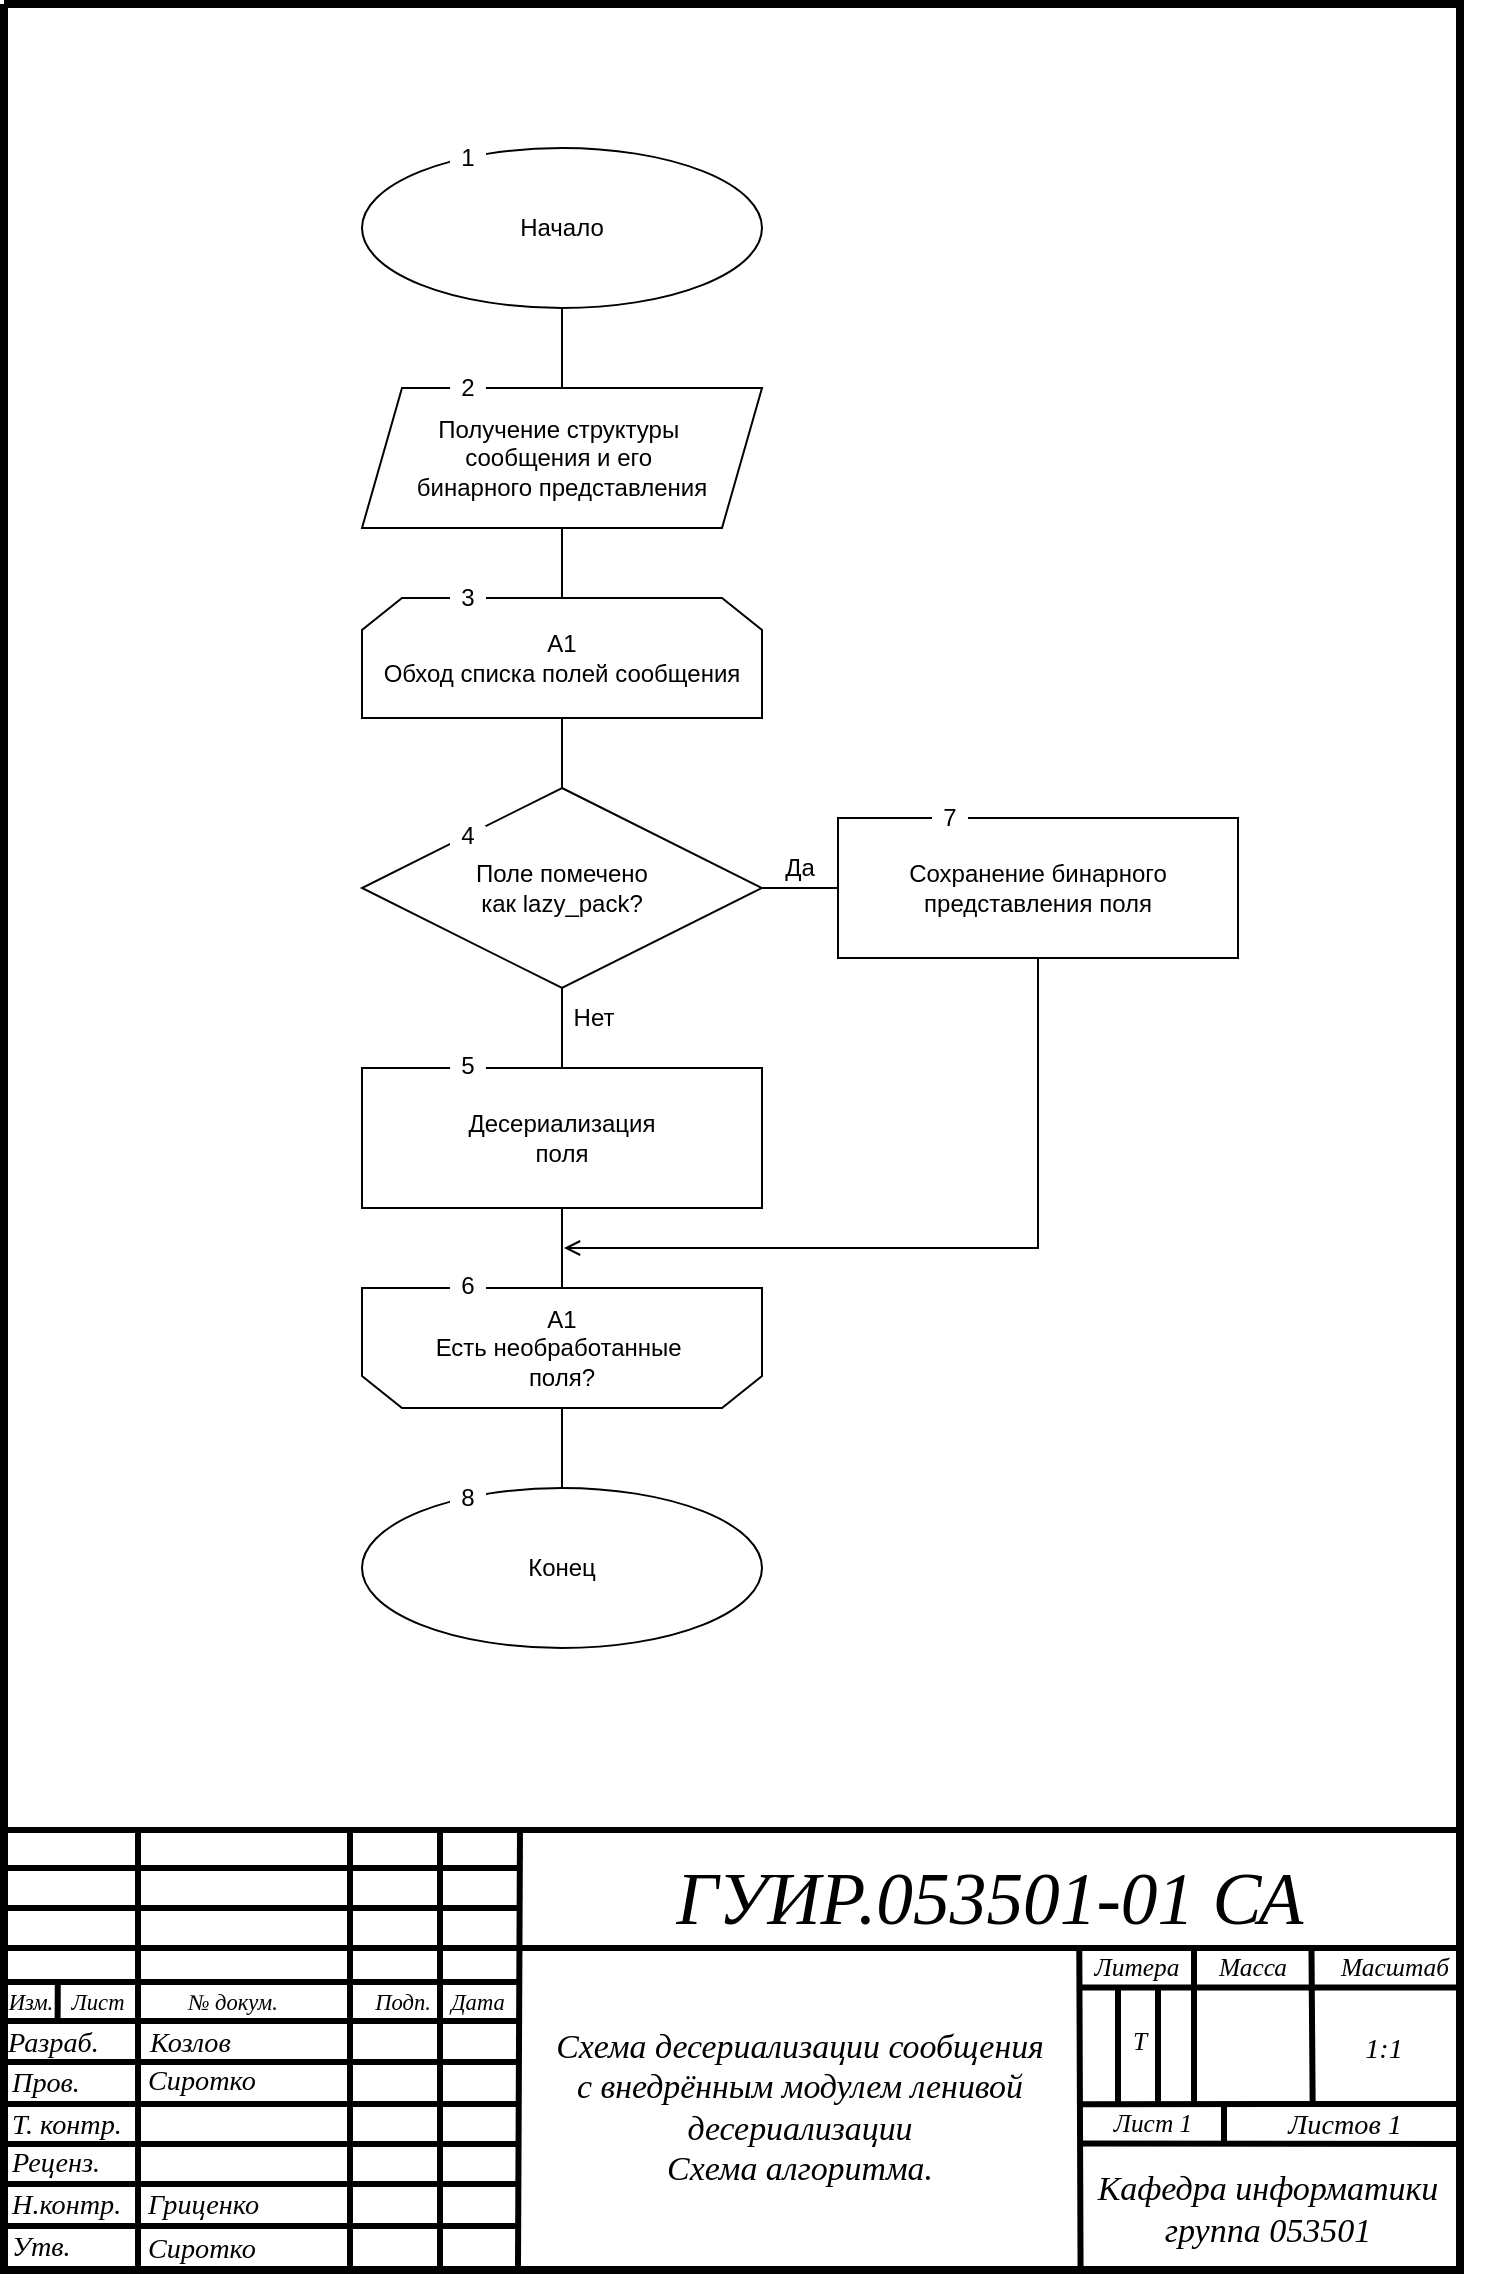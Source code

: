 <mxfile version="24.4.0" type="device">
  <diagram name="Page-1" id="Page-1">
    <mxGraphModel dx="2171" dy="1651" grid="1" gridSize="10" guides="1" tooltips="1" connect="1" arrows="1" fold="1" page="1" pageScale="1" pageWidth="827" pageHeight="1169" math="0" shadow="0">
      <root>
        <mxCell id="0" />
        <mxCell id="1" value="Соединительная линия" parent="0" />
        <mxCell id="2" style="vsdxID=1;fillColor=none;gradientColor=none;shape=stencil(UzV2Ls5ILEhVNTIoLinKz04tz0wpyVA1dlE1MsrMy0gtyiwBslSNXVWNndPyi1LTi/JL81Ig/IJEkEoQKze/DGRCBUSfAUiHkUElMs8NojAnMw+nQkMDPEphkmQpJtoJKAqBDIQP0zJzciABhCyPHiJAIUhoGrsCAA==);strokeColor=#000000;strokeWidth=4;points=[];labelBackgroundColor=none;rounded=0;html=1;whiteSpace=wrap;perimeterSpacing=0;" parent="1" vertex="1">
          <mxGeometry x="80" y="28" width="728" height="1133" as="geometry" />
        </mxCell>
        <mxCell id="3" style="vsdxID=3;fillColor=#FFFFFF;gradientColor=none;shape=stencil(fY9LDoAgDERP0z3SI/i5BwkoRAWC+Lu9kMZojLqbad9MWsBy0sIr4GyKwfVqNTJqwAo4N1arYGJSgDVg2bqguuBmK8l7kcmsRrfkho1yLCc428kVjHxD6GDsJ/oDni2vaBLXLfTGffe8O43oZ6wP);strokeColor=#000000;strokeWidth=3;points=[];labelBackgroundColor=none;rounded=0;html=1;whiteSpace=wrap;" parent="1" vertex="1">
          <mxGeometry x="80" y="941" width="728" height="219" as="geometry" />
        </mxCell>
        <mxCell id="34" style="vsdxID=4;edgeStyle=none;startArrow=none;endArrow=none;startSize=5;endSize=5;strokeWidth=3;strokeColor=#000000;spacingTop=0;spacingBottom=0;spacingLeft=0;spacingRight=0;verticalAlign=middle;html=1;labelBackgroundColor=none;rounded=0;entryX=0.595;entryY=1;entryDx=0;entryDy=0;entryPerimeter=0;exitX=1.001;exitY=0.995;exitDx=0;exitDy=0;exitPerimeter=0;" parent="1" source="18" target="22" edge="1">
          <mxGeometry relative="1" as="geometry">
            <Array as="points" />
            <mxPoint x="618" y="1152.62" as="sourcePoint" />
            <mxPoint x="618" y="1003.37" as="targetPoint" />
          </mxGeometry>
        </mxCell>
        <mxCell id="35" style="vsdxID=5;edgeStyle=none;startArrow=none;endArrow=none;startSize=5;endSize=5;strokeWidth=3;strokeColor=#000000;spacingTop=0;spacingBottom=0;spacingLeft=0;spacingRight=0;verticalAlign=middle;html=1;labelBackgroundColor=none;rounded=0;exitX=0;exitY=0.244;exitDx=0;exitDy=0;exitPerimeter=0;entryX=0.353;entryY=1;entryDx=0;entryDy=0;entryPerimeter=0;" parent="1" source="22" target="2" edge="1">
          <mxGeometry relative="1" as="geometry">
            <Array as="points" />
            <mxPoint x="338" y="978" as="sourcePoint" />
            <mxPoint x="338" y="1158" as="targetPoint" />
          </mxGeometry>
        </mxCell>
        <mxCell id="36" style="vsdxID=6;edgeStyle=none;startArrow=none;endArrow=none;startSize=5;endSize=5;strokeWidth=3;strokeColor=#000000;spacingTop=0;spacingBottom=0;spacingLeft=0;spacingRight=0;verticalAlign=middle;html=1;labelBackgroundColor=none;rounded=0;" parent="1" edge="1">
          <mxGeometry relative="1" as="geometry">
            <Array as="points" />
            <mxPoint x="298" y="940" as="sourcePoint" />
            <mxPoint x="298" y="1160" as="targetPoint" />
          </mxGeometry>
        </mxCell>
        <mxCell id="37" style="vsdxID=7;edgeStyle=none;startArrow=none;endArrow=none;startSize=5;endSize=5;strokeWidth=3;strokeColor=#000000;spacingTop=0;spacingBottom=0;spacingLeft=0;spacingRight=0;verticalAlign=middle;html=1;labelBackgroundColor=none;rounded=0;" parent="1" edge="1">
          <mxGeometry relative="1" as="geometry">
            <Array as="points" />
            <mxPoint x="253" y="940" as="sourcePoint" />
            <mxPoint x="253" y="1160" as="targetPoint" />
          </mxGeometry>
        </mxCell>
        <mxCell id="38" style="vsdxID=8;edgeStyle=none;startArrow=none;endArrow=none;startSize=5;endSize=5;strokeWidth=3;strokeColor=#000000;spacingTop=0;spacingBottom=0;spacingLeft=0;spacingRight=0;verticalAlign=middle;html=1;labelBackgroundColor=none;rounded=0;" parent="1" edge="1">
          <mxGeometry relative="1" as="geometry">
            <Array as="points" />
            <mxPoint x="147" y="940" as="sourcePoint" />
            <mxPoint x="147" y="1160" as="targetPoint" />
          </mxGeometry>
        </mxCell>
        <mxCell id="39" style="vsdxID=9;edgeStyle=none;startArrow=none;endArrow=none;startSize=5;endSize=5;strokeWidth=3;strokeColor=#000000;spacingTop=0;spacingBottom=0;spacingLeft=0;spacingRight=0;verticalAlign=middle;html=1;labelBackgroundColor=none;rounded=0;entryX=0.993;entryY=1.038;entryDx=0;entryDy=0;entryPerimeter=0;exitX=0.043;exitY=0.062;exitDx=0;exitDy=0;exitPerimeter=0;" parent="1" source="10" target="9" edge="1">
          <mxGeometry relative="1" as="geometry">
            <Array as="points" />
            <mxPoint x="107" y="978" as="sourcePoint" />
            <mxPoint x="107" y="1058" as="targetPoint" />
          </mxGeometry>
        </mxCell>
        <mxCell id="40" style="vsdxID=10;edgeStyle=none;startArrow=none;endArrow=none;startSize=5;endSize=5;strokeWidth=3;strokeColor=#000000;spacingTop=0;spacingBottom=0;spacingLeft=0;spacingRight=0;verticalAlign=middle;html=1;labelBackgroundColor=none;rounded=0;" parent="1" edge="1">
          <mxGeometry relative="1" as="geometry">
            <mxPoint as="offset" />
            <Array as="points" />
            <mxPoint x="80" y="1017" as="sourcePoint" />
            <mxPoint x="338" y="1017" as="targetPoint" />
          </mxGeometry>
        </mxCell>
        <mxCell id="41" style="vsdxID=11;edgeStyle=none;startArrow=none;endArrow=none;startSize=5;endSize=5;strokeWidth=3;strokeColor=#000000;spacingTop=0;spacingBottom=0;spacingLeft=0;spacingRight=0;verticalAlign=middle;html=1;labelBackgroundColor=none;rounded=0;" parent="1" edge="1">
          <mxGeometry relative="1" as="geometry">
            <mxPoint as="offset" />
            <Array as="points" />
            <mxPoint x="80" y="1036.5" as="sourcePoint" />
            <mxPoint x="338" y="1036.5" as="targetPoint" />
          </mxGeometry>
        </mxCell>
        <mxCell id="42" style="vsdxID=12;edgeStyle=none;startArrow=none;endArrow=none;startSize=5;endSize=5;strokeWidth=3;strokeColor=#000000;spacingTop=0;spacingBottom=0;spacingLeft=0;spacingRight=0;verticalAlign=middle;html=1;labelBackgroundColor=none;rounded=0;" parent="1" edge="1">
          <mxGeometry relative="1" as="geometry">
            <mxPoint as="offset" />
            <Array as="points" />
            <mxPoint x="338" y="1000" as="sourcePoint" />
            <mxPoint x="808" y="1000" as="targetPoint" />
          </mxGeometry>
        </mxCell>
        <mxCell id="43" style="vsdxID=14;edgeStyle=none;startArrow=none;endArrow=none;startSize=5;endSize=5;strokeWidth=3;strokeColor=#000000;spacingTop=0;spacingBottom=0;spacingLeft=0;spacingRight=0;verticalAlign=middle;html=1;labelBackgroundColor=none;rounded=0;exitX=1.001;exitY=0.488;exitDx=0;exitDy=0;exitPerimeter=0;" parent="1" source="18" edge="1">
          <mxGeometry relative="1" as="geometry">
            <Array as="points" />
            <mxPoint x="620" y="1078" as="sourcePoint" />
            <mxPoint x="808" y="1078" as="targetPoint" />
          </mxGeometry>
        </mxCell>
        <mxCell id="4" style="vsdxID=17;fillColor=#FFFFFF;gradientColor=none;shape=stencil(UzV2Ls5ILEhVNTIoLinKz04tz0wpyVA1dlE1MsrMy0gtyiwBslSNXVWNndPyi1LTi/JL81Ig/IJEkEoQKze/DGRCBUSfAUiHkUElMs8NojAnMw+nQkMDcpUCGQi3QLyBLIfubqAQxM/GrgA=);strokeColor=#000000;strokeWidth=3;points=[];labelBackgroundColor=none;rounded=0;html=1;whiteSpace=wrap;" parent="1" vertex="1">
          <mxGeometry x="675" y="999.5" width="1" height="80" as="geometry" />
        </mxCell>
        <mxCell id="44" style="vsdxID=18;edgeStyle=none;startArrow=none;endArrow=none;startSize=5;endSize=5;strokeWidth=3;strokeColor=#000000;spacingTop=0;spacingBottom=0;spacingLeft=0;spacingRight=0;verticalAlign=middle;html=1;labelBackgroundColor=none;rounded=0;exitX=0.842;exitY=0.999;exitDx=0;exitDy=0;exitPerimeter=0;" parent="1" source="22" edge="1">
          <mxGeometry relative="1" as="geometry">
            <Array as="points" />
            <mxPoint x="734.0" y="996.76" as="sourcePoint" />
            <mxPoint x="734.32" y="1077" as="targetPoint" />
          </mxGeometry>
        </mxCell>
        <mxCell id="45" value="&lt;div style=&quot;font-size: 1px&quot;&gt;&lt;/div&gt;" style="text;vsdxID=18;edgeStyle=none;startArrow=none;endArrow=none;startSize=5;endSize=5;strokeWidth=3;strokeColor=none;spacingTop=0;spacingBottom=0;spacingLeft=0;spacingRight=0;verticalAlign=middle;html=1;labelBackgroundColor=none;rounded=0;align=center;fillColor=none;gradientColor=none;whiteSpace=wrap;;html=1;;rotation=270" parent="44" vertex="1">
          <mxGeometry width="40" height="1" relative="1" as="geometry">
            <mxPoint x="-20" y="-0.5" as="offset" />
          </mxGeometry>
        </mxCell>
        <mxCell id="48" value="&lt;div style=&quot;font-size: 1px&quot;&gt;&lt;/div&gt;" style="vsdxID=22;edgeStyle=none;startArrow=none;endArrow=none;startSize=5;endSize=5;strokeColor=#000000;spacingTop=0;spacingBottom=0;spacingLeft=0;spacingRight=0;verticalAlign=middle;html=1;labelBackgroundColor=none;rounded=0;align=center;" parent="1" edge="1">
          <mxGeometry relative="1" as="geometry">
            <mxPoint as="offset" />
            <Array as="points" />
            <mxPoint x="80" y="1000" as="sourcePoint" />
            <mxPoint x="338" y="1000" as="targetPoint" />
          </mxGeometry>
        </mxCell>
        <mxCell id="49" style="vsdxID=23;edgeStyle=none;startArrow=none;endArrow=none;startSize=5;endSize=5;strokeColor=#000000;spacingTop=0;spacingBottom=0;spacingLeft=0;spacingRight=0;verticalAlign=middle;html=1;labelBackgroundColor=none;rounded=0;" parent="1" edge="1">
          <mxGeometry relative="1" as="geometry">
            <mxPoint as="offset" />
            <Array as="points" />
            <mxPoint x="80" y="1018" as="sourcePoint" />
            <mxPoint x="338" y="1018" as="targetPoint" />
          </mxGeometry>
        </mxCell>
        <mxCell id="50" style="vsdxID=25;edgeStyle=none;startArrow=none;endArrow=none;startSize=5;endSize=5;strokeColor=#000000;spacingTop=0;spacingBottom=0;spacingLeft=0;spacingRight=0;verticalAlign=middle;html=1;labelBackgroundColor=none;rounded=0;" parent="1" edge="1">
          <mxGeometry relative="1" as="geometry">
            <mxPoint as="offset" />
            <Array as="points" />
            <mxPoint x="80" y="1036.64" as="sourcePoint" />
            <mxPoint x="338" y="1036.64" as="targetPoint" />
          </mxGeometry>
        </mxCell>
        <mxCell id="51" style="vsdxID=26;edgeStyle=none;startArrow=none;endArrow=none;startSize=5;endSize=5;strokeColor=#000000;spacingTop=0;spacingBottom=0;spacingLeft=0;spacingRight=0;verticalAlign=middle;html=1;labelBackgroundColor=none;rounded=0;" parent="1" edge="1">
          <mxGeometry relative="1" as="geometry">
            <mxPoint as="offset" />
            <Array as="points" />
            <mxPoint x="80" y="1098" as="sourcePoint" />
            <mxPoint x="338" y="1098" as="targetPoint" />
          </mxGeometry>
        </mxCell>
        <mxCell id="52" style="vsdxID=27;edgeStyle=none;startArrow=none;endArrow=none;startSize=5;endSize=5;strokeColor=#000000;spacingTop=0;spacingBottom=0;spacingLeft=0;spacingRight=0;verticalAlign=middle;html=1;labelBackgroundColor=none;rounded=0;" parent="1" edge="1">
          <mxGeometry relative="1" as="geometry">
            <mxPoint as="offset" />
            <Array as="points" />
            <mxPoint x="80" y="1118" as="sourcePoint" />
            <mxPoint x="338" y="1118" as="targetPoint" />
          </mxGeometry>
        </mxCell>
        <mxCell id="53" style="vsdxID=28;edgeStyle=none;startArrow=none;endArrow=none;startSize=5;endSize=5;strokeColor=#000000;spacingTop=0;spacingBottom=0;spacingLeft=0;spacingRight=0;verticalAlign=middle;html=1;labelBackgroundColor=none;rounded=0;" parent="1" edge="1">
          <mxGeometry relative="1" as="geometry">
            <mxPoint as="offset" />
            <Array as="points" />
            <mxPoint x="80" y="1138" as="sourcePoint" />
            <mxPoint x="338" y="1138" as="targetPoint" />
          </mxGeometry>
        </mxCell>
        <mxCell id="5" value="&lt;div style=&quot;font-size: 1px&quot;&gt;&lt;font style=&quot;font-size: 14.11px; color: rgb(0, 0, 0); direction: ltr; letter-spacing: 0px; line-height: 120%; opacity: 1;&quot;&gt;&lt;i&gt;Разраб.&lt;br&gt;&lt;/i&gt;&lt;/font&gt;&lt;/div&gt;" style="verticalAlign=middle;align=left;vsdxID=29;fillColor=none;gradientColor=none;shape=stencil(nZBLDoAgDERP0z3SIyjew0SURgSD+Lu9kMZoXLhwN9O+tukAlrNpJg1SzDH4QW/URgNYgZTkjA4UkwJUgGXng+6DX1zLfmoymdXo17xh5zmRJ6Q42BWCfc2oJfdAr+Yv+AP9Cb7OJ3H/2JG1HNGz/84klThPVCc=);strokeColor=none;points=[];labelBackgroundColor=none;rounded=0;html=1;whiteSpace=wrap;fontFamily=GOST type B;spacingLeft=0;" parent="1" vertex="1">
          <mxGeometry x="80" y="1037" width="67" height="20" as="geometry" />
        </mxCell>
        <mxCell id="6" value="&lt;div style=&quot;font-size: 1px&quot;&gt;&lt;font style=&quot;font-size: 14.11px; color: rgb(0, 0, 0); direction: ltr; letter-spacing: 0px; line-height: 120%; opacity: 1;&quot;&gt;&lt;i&gt;Пров.&lt;br&gt;&lt;/i&gt;&lt;/font&gt;&lt;/div&gt;" style="verticalAlign=middle;align=left;vsdxID=30;fillColor=none;gradientColor=none;shape=stencil(nZBLDoAgDERP0z3SIyjew0SURgSD+Lu9kMZoXLhwN9O+tukAlrNpJg1SzDH4QW/URgNYgZTkjA4UkwJUgGXng+6DX1zLfmoymdXo17xh5zmRJ6Q42BWCfc2oJfdAr+Yv+AP9Cb7OJ3H/2JG1HNGz/84klThPVCc=);strokeColor=none;points=[];labelBackgroundColor=none;rounded=0;html=1;whiteSpace=wrap;fontFamily=GOST type B;spacingLeft=0;" parent="1" vertex="1">
          <mxGeometry x="82" y="1057" width="67" height="20" as="geometry" />
        </mxCell>
        <mxCell id="7" value="&lt;div style=&quot;font-size: 1px&quot;&gt;&lt;font style=&quot;font-size: 14.11px; color: rgb(0, 0, 0); direction: ltr; letter-spacing: 0px; line-height: 120%; opacity: 1;&quot;&gt;&lt;i&gt;Н.контр.&lt;br&gt;&lt;/i&gt;&lt;/font&gt;&lt;/div&gt;" style="verticalAlign=middle;align=left;vsdxID=32;fillColor=none;gradientColor=none;shape=stencil(nZBLDoAgDERP0z3SIyjew0SURgSD+Lu9kMZoXLhwN9O+tukAlrNpJg1SzDH4QW/URgNYgZTkjA4UkwJUgGXng+6DX1zLfmoymdXo17xh5zmRJ6Q42BWCfc2oJfdAr+Yv+AP9Cb7OJ3H/2JG1HNGz/84klThPVCc=);strokeColor=none;points=[];labelBackgroundColor=none;rounded=0;html=1;whiteSpace=wrap;fontFamily=GOST type B;spacingLeft=0;" parent="1" vertex="1">
          <mxGeometry x="82" y="1118" width="68" height="20" as="geometry" />
        </mxCell>
        <mxCell id="8" value="&lt;div style=&quot;font-size: 1px&quot;&gt;&lt;font style=&quot;font-size: 14.11px; color: rgb(0, 0, 0); direction: ltr; letter-spacing: 0px; line-height: 120%; opacity: 1;&quot;&gt;&lt;i&gt;Утв.&lt;br&gt;&lt;/i&gt;&lt;/font&gt;&lt;/div&gt;" style="verticalAlign=middle;align=left;vsdxID=33;fillColor=none;gradientColor=none;shape=stencil(nZBLDoAgDERP0z3SIyjew0SURgSD+Lu9kMZoXLhwN9O+tukAlrNpJg1SzDH4QW/URgNYgZTkjA4UkwJUgGXng+6DX1zLfmoymdXo17xh5zmRJ6Q42BWCfc2oJfdAr+Yv+AP9Cb7OJ3H/2JG1HNGz/84klThPVCc=);strokeColor=none;points=[];labelBackgroundColor=none;rounded=0;html=1;whiteSpace=wrap;fontFamily=GOST type B;spacingLeft=0;" parent="1" vertex="1">
          <mxGeometry x="82" y="1140" width="67" height="18" as="geometry" />
        </mxCell>
        <mxCell id="9" value="&lt;div style=&quot;font-size: 1px&quot;&gt;&lt;font style=&quot;font-size: 11.29px; color: rgb(0, 0, 0); direction: ltr; letter-spacing: 0px; line-height: 120%; opacity: 1;&quot;&gt;&lt;i&gt;Изм.&lt;br&gt;&lt;/i&gt;&lt;/font&gt;&lt;/div&gt;" style="verticalAlign=middle;align=center;vsdxID=34;fillColor=none;gradientColor=none;shape=stencil(nZBLDoAgDERP0z3SIyjew0SURgSD+Lu9kMZoXLhwN9O+tukAlrNpJg1SzDH4QW/URgNYgZTkjA4UkwJUgGXng+6DX1zLfmoymdXo17xh5zmRJ6Q42BWCfc2oJfdAr+Yv+AP9Cb7OJ3H/2JG1HNGz/84klThPVCc=);strokeColor=none;spacingTop=-3;spacingBottom=-3;spacingLeft=-3;spacingRight=-3;points=[];labelBackgroundColor=none;rounded=0;html=1;whiteSpace=wrap;fontFamily=GOST type B;" parent="1" vertex="1">
          <mxGeometry x="80" y="1016.5" width="27" height="20" as="geometry" />
        </mxCell>
        <mxCell id="10" value="&lt;div style=&quot;font-size: 1px&quot;&gt;&lt;font style=&quot;font-size: 11.29px; color: rgb(0, 0, 0); direction: ltr; letter-spacing: 0px; line-height: 120%; opacity: 1;&quot;&gt;&lt;i&gt;Лист&lt;br&gt;&lt;/i&gt;&lt;/font&gt;&lt;/div&gt;" style="verticalAlign=middle;align=center;vsdxID=35;fillColor=none;gradientColor=none;shape=stencil(nZBLDoAgDERP0z3SIyjew0SURgSD+Lu9kMZoXLhwN9O+tukAlrNpJg1SzDH4QW/URgNYgZTkjA4UkwJUgGXng+6DX1zLfmoymdXo17xh5zmRJ6Q42BWCfc2oJfdAr+Yv+AP9Cb7OJ3H/2JG1HNGz/84klThPVCc=);strokeColor=none;points=[];labelBackgroundColor=none;rounded=0;html=1;whiteSpace=wrap;fontFamily=GOST type B;" parent="1" vertex="1">
          <mxGeometry x="105" y="1017" width="44" height="19" as="geometry" />
        </mxCell>
        <mxCell id="11" value="&lt;div style=&quot;font-size: 1px&quot;&gt;&lt;font style=&quot;font-size: 11.29px; color: rgb(0, 0, 0); direction: ltr; letter-spacing: 0px; line-height: 120%; opacity: 1;&quot;&gt;&lt;i&gt;№ докум.&lt;br&gt;&lt;/i&gt;&lt;/font&gt;&lt;/div&gt;" style="verticalAlign=middle;align=center;vsdxID=36;fillColor=none;gradientColor=none;shape=stencil(nZBLDoAgDERP0z3SIyjew0SURgSD+Lu9kMZoXLhwN9O+tukAlrNpJg1SzDH4QW/URgNYgZTkjA4UkwJUgGXng+6DX1zLfmoymdXo17xh5zmRJ6Q42BWCfc2oJfdAr+Yv+AP9Cb7OJ3H/2JG1HNGz/84klThPVCc=);strokeColor=none;points=[];labelBackgroundColor=none;rounded=0;html=1;whiteSpace=wrap;fontFamily=GOST type B;" parent="1" vertex="1">
          <mxGeometry x="149" y="1015" width="91" height="23" as="geometry" />
        </mxCell>
        <mxCell id="12" value="&lt;div style=&quot;font-size: 1px&quot;&gt;&lt;font style=&quot;font-size: 11.29px; color: rgb(0, 0, 0); direction: ltr; letter-spacing: 0px; line-height: 120%; opacity: 1;&quot;&gt;&lt;i&gt;Подп.&lt;br&gt;&lt;/i&gt;&lt;/font&gt;&lt;/div&gt;" style="verticalAlign=middle;align=center;vsdxID=37;fillColor=none;gradientColor=none;shape=stencil(nZBLDoAgDERP0z3SIyjew0SURgSD+Lu9kMZoXLhwN9O+tukAlrNpJg1SzDH4QW/URgNYgZTkjA4UkwJUgGXng+6DX1zLfmoymdXo17xh5zmRJ6Q42BWCfc2oJfdAr+Yv+AP9Cb7OJ3H/2JG1HNGz/84klThPVCc=);strokeColor=none;points=[];labelBackgroundColor=none;rounded=0;html=1;whiteSpace=wrap;fontFamily=GOST type B;" parent="1" vertex="1">
          <mxGeometry x="250" y="1017" width="59" height="19" as="geometry" />
        </mxCell>
        <mxCell id="13" value="&lt;div style=&quot;font-size: 1px&quot;&gt;&lt;font style=&quot;font-size: 11.29px; color: rgb(0, 0, 0); direction: ltr; letter-spacing: 0px; line-height: 120%; opacity: 1;&quot;&gt;&lt;i&gt;Дата&lt;br&gt;&lt;/i&gt;&lt;/font&gt;&lt;/div&gt;" style="verticalAlign=middle;align=center;vsdxID=38;fillColor=none;gradientColor=none;shape=stencil(nZBLDoAgDERP0z3SIyjew0SURgSD+Lu9kMZoXLhwN9O+tukAlrNpJg1SzDH4QW/URgNYgZTkjA4UkwJUgGXng+6DX1zLfmoymdXo17xh5zmRJ6Q42BWCfc2oJfdAr+Yv+AP9Cb7OJ3H/2JG1HNGz/84klThPVCc=);strokeColor=none;points=[];labelBackgroundColor=none;rounded=0;html=1;whiteSpace=wrap;fontFamily=GOST type B;" parent="1" vertex="1">
          <mxGeometry x="296" y="1016.5" width="42" height="20" as="geometry" />
        </mxCell>
        <mxCell id="14" value="&lt;div style=&quot;font-size: 1px&quot;&gt;&lt;font style=&quot;font-size: 12.7px; color: rgb(0, 0, 0); direction: ltr; letter-spacing: 0px; line-height: 120%; opacity: 1;&quot;&gt;&lt;i&gt;Литера&lt;br&gt;&lt;/i&gt;&lt;/font&gt;&lt;/div&gt;" style="verticalAlign=middle;align=center;vsdxID=39;fillColor=none;gradientColor=none;shape=stencil(nZBLDoAgDERP0z3SIyjew0SURgSD+Lu9kMZoXLhwN9O+tukAlrNpJg1SzDH4QW/URgNYgZTkjA4UkwJUgGXng+6DX1zLfmoymdXo17xh5zmRJ6Q42BWCfc2oJfdAr+Yv+AP9Cb7OJ3H/2JG1HNGz/84klThPVCc=);strokeColor=none;points=[];labelBackgroundColor=none;rounded=0;html=1;whiteSpace=wrap;fontFamily=GOST type B;" parent="1" vertex="1">
          <mxGeometry x="618" y="1000" width="57" height="20" as="geometry" />
        </mxCell>
        <mxCell id="15" value="&lt;div style=&quot;font-size: 1px&quot;&gt;&lt;font style=&quot;font-size: 12.7px; color: rgb(0, 0, 0); direction: ltr; letter-spacing: 0px; line-height: 120%; opacity: 1;&quot;&gt;&lt;i&gt;Масса&lt;/i&gt;&lt;/font&gt;&lt;/div&gt;" style="verticalAlign=middle;align=center;vsdxID=40;fillColor=none;gradientColor=none;shape=stencil(nZBLDoAgDERP0z3SIyjew0SURgSD+Lu9kMZoXLhwN9O+tukAlrNpJg1SzDH4QW/URgNYgZTkjA4UkwJUgGXng+6DX1zLfmoymdXo17xh5zmRJ6Q42BWCfc2oJfdAr+Yv+AP9Cb7OJ3H/2JG1HNGz/84klThPVCc=);strokeColor=none;points=[];labelBackgroundColor=none;rounded=0;html=1;whiteSpace=wrap;fontFamily=GOST type B;" parent="1" vertex="1">
          <mxGeometry x="675" y="1000" width="59" height="20" as="geometry" />
        </mxCell>
        <mxCell id="16" value="&lt;div style=&quot;font-size: 1px&quot;&gt;&lt;font style=&quot;font-size: 12.7px; color: rgb(0, 0, 0); direction: ltr; letter-spacing: 0px; line-height: 120%; opacity: 1;&quot;&gt;&lt;i&gt;Масштаб&lt;br&gt;&lt;/i&gt;&lt;/font&gt;&lt;/div&gt;" style="verticalAlign=middle;align=center;vsdxID=41;fillColor=none;gradientColor=none;shape=stencil(nZBLDoAgDERP0z3SIyjew0SURgSD+Lu9kMZoXLhwN9O+tukAlrNpJg1SzDH4QW/URgNYgZTkjA4UkwJUgGXng+6DX1zLfmoymdXo17xh5zmRJ6Q42BWCfc2oJfdAr+Yv+AP9Cb7OJ3H/2JG1HNGz/84klThPVCc=);strokeColor=none;points=[];labelBackgroundColor=none;rounded=0;html=1;whiteSpace=wrap;fontFamily=GOST type B;" parent="1" vertex="1">
          <mxGeometry x="743" y="1000" width="65" height="20" as="geometry" />
        </mxCell>
        <mxCell id="54" style="vsdxID=2;edgeStyle=none;startArrow=none;endArrow=none;startSize=5;endSize=5;strokeWidth=3;strokeColor=#000000;spacingTop=0;spacingBottom=0;spacingLeft=0;spacingRight=0;verticalAlign=middle;html=1;labelBackgroundColor=none;rounded=0;exitX=1.001;exitY=0.611;exitDx=0;exitDy=0;exitPerimeter=0;" parent="1" source="18" edge="1">
          <mxGeometry relative="1" as="geometry">
            <mxPoint as="offset" />
            <Array as="points" />
            <mxPoint x="616" y="1098" as="sourcePoint" />
            <mxPoint x="808" y="1098" as="targetPoint" />
          </mxGeometry>
        </mxCell>
        <mxCell id="17" value="&lt;div style=&quot;font-size: 1px&quot;&gt;&lt;font style=&quot;font-size: 14.11px; color: rgb(0, 0, 0); direction: ltr; letter-spacing: 0px; line-height: 120%; opacity: 1;&quot;&gt;&lt;i&gt;Листов 1&lt;/i&gt;&lt;/font&gt;&lt;/div&gt;" style="verticalAlign=middle;align=center;vsdxID=13;fillColor=none;gradientColor=none;shape=stencil(nZBLDoAgDERP0z3SIyjew0SURgSD+Lu9kMZoXLhwN9O+tukAlrNpJg1SzDH4QW/URgNYgZTkjA4UkwJUgGXng+6DX1zLfmoymdXo17xh5zmRJ6Q42BWCfc2oJfdAr+Yv+AP9Cb7OJ3H/2JG1HNGz/84klThPVCc=);strokeColor=none;strokeWidth=4;points=[];labelBackgroundColor=none;rounded=0;html=1;whiteSpace=wrap;fontFamily=GOST type B;" parent="1" vertex="1">
          <mxGeometry x="691" y="1077.5" width="119" height="21" as="geometry" />
        </mxCell>
        <mxCell id="18" value="&lt;div style=&quot;&quot;&gt;&lt;p style=&quot;margin: 0px; text-indent: 0px; direction: ltr; font-size: 16.93px;&quot;&gt;&lt;font face=&quot;GOST type B&quot;&gt;&lt;i&gt;Схема десериализации сообщения&lt;/i&gt;&lt;/font&gt;&lt;/p&gt;&lt;p style=&quot;margin: 0px; text-indent: 0px; direction: ltr; font-size: 16.93px;&quot;&gt;&lt;font face=&quot;GOST type B&quot;&gt;&lt;i&gt;с внедрённым модулем ленивой&lt;/i&gt;&lt;/font&gt;&lt;/p&gt;&lt;p style=&quot;margin: 0px; text-indent: 0px; direction: ltr; font-size: 16.93px;&quot;&gt;&lt;font face=&quot;GOST type B&quot;&gt;&lt;i&gt;десериализации&lt;/i&gt;&lt;/font&gt;&lt;/p&gt;&lt;p style=&quot;margin: 0px; text-indent: 0px; direction: ltr; font-size: 16.93px;&quot;&gt;&lt;font face=&quot;GOST type B&quot;&gt;&lt;i&gt;Схема алгоритма.&lt;/i&gt;&lt;/font&gt;&lt;/p&gt;&lt;/div&gt;" style="verticalAlign=middle;align=center;vsdxID=21;fillColor=none;gradientColor=none;shape=stencil(nZBLDoAgDERP0z3SIyjew0SURgSD+Lu9kMZoXLhwN9O+tukAlrNpJg1SzDH4QW/URgNYgZTkjA4UkwJUgGXng+6DX1zLfmoymdXo17xh5zmRJ6Q42BWCfc2oJfdAr+Yv+AP9Cb7OJ3H/2JG1HNGz/84klThPVCc=);strokeColor=none;strokeWidth=4;points=[];labelBackgroundColor=none;rounded=0;html=1;whiteSpace=wrap;" parent="1" vertex="1">
          <mxGeometry x="338" y="1000" width="280" height="160" as="geometry" />
        </mxCell>
        <mxCell id="19" value="&lt;div style=&quot;&quot;&gt;&lt;p style=&quot;margin: 0px; text-indent: 0px; direction: ltr;&quot;&gt;&lt;span style=&quot;font-size: 14.11px;&quot;&gt;&lt;i&gt;Козлов&lt;/i&gt;&lt;/span&gt;&lt;/p&gt;&lt;/div&gt;" style="verticalAlign=middle;align=left;vsdxID=72;fillColor=none;gradientColor=none;shape=stencil(nZBLDoAgDERP0z3SIyjew0SURgSD+Lu9kMZoXLhwN9O+tukAlrNpJg1SzDH4QW/URgNYgZTkjA4UkwJUgGXng+6DX1zLfmoymdXo17xh5zmRJ6Q42BWCfc2oJfdAr+Yv+AP9Cb7OJ3H/2JG1HNGz/84klThPVCc=);strokeColor=none;points=[];labelBackgroundColor=none;rounded=0;html=1;whiteSpace=wrap;fontFamily=GOST type B;spacingLeft=1;" parent="1" vertex="1">
          <mxGeometry x="150" y="1037" width="109" height="20" as="geometry" />
        </mxCell>
        <mxCell id="20" value="&lt;div style=&quot;font-size: 1px&quot;&gt;&lt;p style=&quot;align:left;margin-left:0;margin-right:0;margin-top:0px;margin-bottom:0px;text-indent:0;valign:middle;direction:ltr;&quot;&gt;&lt;font style=&quot;font-size: 14.11px; color: rgb(0, 0, 0); direction: ltr; letter-spacing: 0px; line-height: 120%; opacity: 1;&quot;&gt;&lt;i&gt;Сиротко&lt;br&gt;&lt;/i&gt;&lt;/font&gt;&lt;/p&gt;&lt;/div&gt;" style="verticalAlign=middle;align=left;vsdxID=73;fillColor=none;gradientColor=none;shape=stencil(nZBLDoAgDERP0z3SIyjew0SURgSD+Lu9kMZoXLhwN9O+tukAlrNpJg1SzDH4QW/URgNYgZTkjA4UkwJUgGXng+6DX1zLfmoymdXo17xh5zmRJ6Q42BWCfc2oJfdAr+Yv+AP9Cb7OJ3H/2JG1HNGz/84klThPVCc=);strokeColor=none;spacingLeft=1;spacingRight=-3;points=[];labelBackgroundColor=none;rounded=0;html=1;whiteSpace=wrap;fontFamily=GOST type B;" parent="1" vertex="1">
          <mxGeometry x="149" y="1055" width="83" height="22" as="geometry" />
        </mxCell>
        <mxCell id="21" value="&lt;div style=&quot;font-size: 1px&quot;&gt;&lt;/div&gt;" style="vsdxID=106;fillColor=none;gradientColor=none;strokeColor=none;points=[];labelBackgroundColor=none;rounded=0;html=1;whiteSpace=wrap;" parent="1" vertex="1">
          <mxGeometry x="350" y="870" width="470" height="80" as="geometry" />
        </mxCell>
        <mxCell id="22" value="&lt;div style=&quot;font-size: 1px&quot;&gt;&lt;font style=&quot;font-size: 36.69px; color: rgb(0, 0, 0); direction: ltr; letter-spacing: 0px; line-height: 120%; opacity: 1;&quot;&gt;&lt;i&gt;ГУИР.053501-01 СА&lt;/i&gt;&lt;/font&gt;&lt;font style=&quot;font-size: 16.93px; color: rgb(0, 0, 0); direction: ltr; letter-spacing: 0px; line-height: 120%; opacity: 1;&quot;&gt;&lt;br&gt;&lt;/font&gt;&lt;/div&gt;" style="verticalAlign=bottom;align=center;vsdxID=16;fillColor=none;gradientColor=none;shape=stencil(nZBLDoAgDERP0z3SIyjew0SURgSD+Lu9kMZoXLhwN9O+tukAlrNpJg1SzDH4QW/URgNYgZTkjA4UkwJUgGXng+6DX1zLfmoymdXo17xh5zmRJ6Q42BWCfc2oJfdAr+Yv+AP9Cb7OJ3H/2JG1HNGz/84klThPVCc=);strokeColor=none;strokeWidth=4;points=[];labelBackgroundColor=none;rounded=0;html=1;whiteSpace=wrap;fontFamily=GOST type B;" parent="1" vertex="1">
          <mxGeometry x="338" y="920" width="470" height="80" as="geometry" />
        </mxCell>
        <mxCell id="50qUFXxzEs_wAyaEDI5A-77" value="&lt;div style=&quot;font-size: 1px&quot;&gt;&lt;p style=&quot;align:left;margin-left:0;margin-right:0;margin-top:0px;margin-bottom:0px;text-indent:0;valign:middle;direction:ltr;&quot;&gt;&lt;font style=&quot;font-size: 14.11px; color: rgb(0, 0, 0); direction: ltr; letter-spacing: 0px; line-height: 120%; opacity: 1;&quot;&gt;&lt;i&gt;Гриценко&lt;/i&gt;&lt;/font&gt;&lt;/p&gt;&lt;/div&gt;" style="verticalAlign=middle;align=left;vsdxID=73;fillColor=none;gradientColor=none;shape=stencil(nZBLDoAgDERP0z3SIyjew0SURgSD+Lu9kMZoXLhwN9O+tukAlrNpJg1SzDH4QW/URgNYgZTkjA4UkwJUgGXng+6DX1zLfmoymdXo17xh5zmRJ6Q42BWCfc2oJfdAr+Yv+AP9Cb7OJ3H/2JG1HNGz/84klThPVCc=);strokeColor=none;spacingLeft=1;spacingRight=-3;points=[];labelBackgroundColor=none;rounded=0;html=1;whiteSpace=wrap;fontFamily=GOST type B;" parent="1" vertex="1">
          <mxGeometry x="149" y="1117" width="83" height="22" as="geometry" />
        </mxCell>
        <mxCell id="tQ9gYg5TCyGaoglzA94V-57" style="edgeStyle=orthogonalEdgeStyle;rounded=0;orthogonalLoop=1;jettySize=auto;html=1;entryX=0.501;entryY=0.229;entryDx=0;entryDy=0;entryPerimeter=0;fontFamily=GOST type B;fontSize=13;fontSource=https%3A%2F%2Fdrive.google.com%2Fuc%3Fexport%3Ddownload%26id%3D1UrnLVkHcLbHLojcf2ejICCGZ1GY9liKW;" parent="1" edge="1">
          <mxGeometry relative="1" as="geometry">
            <mxPoint x="177.1" y="352.6" as="sourcePoint" />
          </mxGeometry>
        </mxCell>
        <mxCell id="tQ9gYg5TCyGaoglzA94V-59" style="edgeStyle=orthogonalEdgeStyle;rounded=0;orthogonalLoop=1;jettySize=auto;html=1;entryX=0.5;entryY=0;entryDx=0;entryDy=0;fontFamily=GOST type B;fontSize=13;fontSource=https%3A%2F%2Fdrive.google.com%2Fuc%3Fexport%3Ddownload%26id%3D1UrnLVkHcLbHLojcf2ejICCGZ1GY9liKW;" parent="1" edge="1">
          <mxGeometry relative="1" as="geometry">
            <mxPoint x="177.1" y="432.6" as="sourcePoint" />
          </mxGeometry>
        </mxCell>
        <mxCell id="tQ9gYg5TCyGaoglzA94V-144" value="&lt;div style=&quot;&quot;&gt;&lt;font style=&quot;color: rgb(0, 0, 0); direction: ltr; letter-spacing: 0px; line-height: 120%; opacity: 1; font-size: 17px;&quot;&gt;&lt;i&gt;Кафедра информатики&lt;br&gt;группа 053501&lt;/i&gt;&lt;/font&gt;&lt;/div&gt;" style="verticalAlign=middle;align=center;vsdxID=43;fillColor=none;gradientColor=none;shape=stencil(nZBLDoAgDERP0z3SIyjew0SURgSD+Lu9kMZoXLhwN9O+tukAlrNpJg1SzDH4QW/URgNYgZTkjA4UkwJUgGXng+6DX1zLfmoymdXo17xh5zmRJ6Q42BWCfc2oJfdAr+Yv+AP9Cb7OJ3H/2JG1HNGz/84klThPVCc=);strokeColor=none;strokeWidth=4;points=[];labelBackgroundColor=none;rounded=0;html=1;whiteSpace=wrap;fontFamily=GOST type B;" parent="1" vertex="1">
          <mxGeometry x="622" y="1104" width="180" height="53" as="geometry" />
        </mxCell>
        <mxCell id="tQ9gYg5TCyGaoglzA94V-145" value="&lt;div style=&quot;font-size: 1px&quot;&gt;&lt;p style=&quot;align:left;margin-left:0;margin-right:0;margin-top:0px;margin-bottom:0px;text-indent:0;valign:middle;direction:ltr;&quot;&gt;&lt;font style=&quot;font-size: 14.11px; color: rgb(0, 0, 0); direction: ltr; letter-spacing: 0px; line-height: 120%; opacity: 1;&quot;&gt;&lt;i&gt;Сиротко&lt;/i&gt;&lt;/font&gt;&lt;/p&gt;&lt;/div&gt;" style="verticalAlign=middle;align=left;vsdxID=73;fillColor=none;gradientColor=none;shape=stencil(nZBLDoAgDERP0z3SIyjew0SURgSD+Lu9kMZoXLhwN9O+tukAlrNpJg1SzDH4QW/URgNYgZTkjA4UkwJUgGXng+6DX1zLfmoymdXo17xh5zmRJ6Q42BWCfc2oJfdAr+Yv+AP9Cb7OJ3H/2JG1HNGz/84klThPVCc=);strokeColor=none;spacingLeft=1;spacingRight=-3;points=[];labelBackgroundColor=none;rounded=0;html=1;whiteSpace=wrap;fontFamily=GOST type B;" parent="1" vertex="1">
          <mxGeometry x="149" y="1140" width="83" height="19" as="geometry" />
        </mxCell>
        <mxCell id="SP3syGM84WpBd3XU5OWf-54" value="&lt;div style=&quot;font-size: 1px&quot;&gt;&lt;/div&gt;" style="vsdxID=22;edgeStyle=none;startArrow=none;endArrow=none;startSize=5;endSize=5;strokeColor=#000000;spacingTop=0;spacingBottom=0;spacingLeft=0;spacingRight=0;verticalAlign=middle;html=1;labelBackgroundColor=none;rounded=0;align=center;" parent="1" edge="1">
          <mxGeometry relative="1" as="geometry">
            <mxPoint as="offset" />
            <Array as="points" />
            <mxPoint x="80" y="980" as="sourcePoint" />
            <mxPoint x="338" y="980" as="targetPoint" />
          </mxGeometry>
        </mxCell>
        <mxCell id="SP3syGM84WpBd3XU5OWf-55" value="&lt;div style=&quot;font-size: 1px&quot;&gt;&lt;/div&gt;" style="vsdxID=22;edgeStyle=none;startArrow=none;endArrow=none;startSize=5;endSize=5;strokeColor=#000000;spacingTop=0;spacingBottom=0;spacingLeft=0;spacingRight=0;verticalAlign=middle;html=1;labelBackgroundColor=none;rounded=0;align=center;" parent="1" edge="1">
          <mxGeometry relative="1" as="geometry">
            <mxPoint as="offset" />
            <Array as="points" />
            <mxPoint x="80" y="960" as="sourcePoint" />
            <mxPoint x="338" y="960" as="targetPoint" />
          </mxGeometry>
        </mxCell>
        <mxCell id="SP3syGM84WpBd3XU5OWf-57" value="&lt;div style=&quot;font-size: 1px&quot;&gt;&lt;font style=&quot;font-size: 14.11px; color: rgb(0, 0, 0); direction: ltr; letter-spacing: 0px; line-height: 120%; opacity: 1;&quot;&gt;&lt;i&gt;Реценз.&lt;br&gt;&lt;/i&gt;&lt;/font&gt;&lt;/div&gt;" style="verticalAlign=middle;align=left;vsdxID=30;fillColor=none;gradientColor=none;shape=stencil(nZBLDoAgDERP0z3SIyjew0SURgSD+Lu9kMZoXLhwN9O+tukAlrNpJg1SzDH4QW/URgNYgZTkjA4UkwJUgGXng+6DX1zLfmoymdXo17xh5zmRJ6Q42BWCfc2oJfdAr+Yv+AP9Cb7OJ3H/2JG1HNGz/84klThPVCc=);strokeColor=none;points=[];labelBackgroundColor=none;rounded=0;html=1;whiteSpace=wrap;fontFamily=GOST type B;spacingLeft=0;" parent="1" vertex="1">
          <mxGeometry x="82" y="1097" width="67" height="20" as="geometry" />
        </mxCell>
        <mxCell id="SP3syGM84WpBd3XU5OWf-58" style="vsdxID=26;edgeStyle=none;startArrow=none;endArrow=none;startSize=5;endSize=5;strokeColor=#000000;spacingTop=0;spacingBottom=0;spacingLeft=0;spacingRight=0;verticalAlign=middle;html=1;labelBackgroundColor=none;rounded=0;" parent="1" edge="1">
          <mxGeometry relative="1" as="geometry">
            <mxPoint as="offset" />
            <Array as="points" />
            <mxPoint x="80" y="1056.64" as="sourcePoint" />
            <mxPoint x="338" y="1056.64" as="targetPoint" />
          </mxGeometry>
        </mxCell>
        <mxCell id="SP3syGM84WpBd3XU5OWf-59" style="vsdxID=26;edgeStyle=none;startArrow=none;endArrow=none;startSize=5;endSize=5;strokeColor=#000000;spacingTop=0;spacingBottom=0;spacingLeft=0;spacingRight=0;verticalAlign=middle;html=1;labelBackgroundColor=none;rounded=0;" parent="1" edge="1">
          <mxGeometry relative="1" as="geometry">
            <mxPoint as="offset" />
            <Array as="points" />
            <mxPoint x="80" y="1077" as="sourcePoint" />
            <mxPoint x="338" y="1077" as="targetPoint" />
          </mxGeometry>
        </mxCell>
        <mxCell id="SP3syGM84WpBd3XU5OWf-60" value="&lt;div style=&quot;font-size: 1px&quot;&gt;&lt;font style=&quot;font-size: 14.11px; color: rgb(0, 0, 0); direction: ltr; letter-spacing: 0px; line-height: 120%; opacity: 1;&quot;&gt;&lt;i&gt;Т. контр.&lt;/i&gt;&lt;/font&gt;&lt;/div&gt;" style="verticalAlign=middle;align=left;vsdxID=30;fillColor=none;gradientColor=none;shape=stencil(nZBLDoAgDERP0z3SIyjew0SURgSD+Lu9kMZoXLhwN9O+tukAlrNpJg1SzDH4QW/URgNYgZTkjA4UkwJUgGXng+6DX1zLfmoymdXo17xh5zmRJ6Q42BWCfc2oJfdAr+Yv+AP9Cb7OJ3H/2JG1HNGz/84klThPVCc=);strokeColor=none;points=[];labelBackgroundColor=none;rounded=0;html=1;whiteSpace=wrap;fontFamily=GOST type B;spacingLeft=0;" parent="1" vertex="1">
          <mxGeometry x="82" y="1078" width="67" height="20" as="geometry" />
        </mxCell>
        <mxCell id="SP3syGM84WpBd3XU5OWf-61" value="&lt;div style=&quot;font-size: 1px&quot;&gt;&lt;/div&gt;" style="vsdxID=22;edgeStyle=none;startArrow=none;endArrow=none;startSize=5;endSize=5;strokeColor=#000000;spacingTop=0;spacingBottom=0;spacingLeft=0;spacingRight=0;verticalAlign=middle;html=1;labelBackgroundColor=none;rounded=0;align=center;" parent="1" edge="1">
          <mxGeometry relative="1" as="geometry">
            <mxPoint as="offset" />
            <Array as="points" />
            <mxPoint x="80" y="940" as="sourcePoint" />
            <mxPoint x="338" y="940" as="targetPoint" />
          </mxGeometry>
        </mxCell>
        <mxCell id="SP3syGM84WpBd3XU5OWf-63" style="vsdxID=10;edgeStyle=none;startArrow=none;endArrow=none;startSize=5;endSize=5;strokeWidth=3;strokeColor=#000000;spacingTop=0;spacingBottom=0;spacingLeft=0;spacingRight=0;verticalAlign=middle;html=1;labelBackgroundColor=none;rounded=0;" parent="1" edge="1">
          <mxGeometry relative="1" as="geometry">
            <mxPoint as="offset" />
            <Array as="points" />
            <mxPoint x="80" y="1000" as="sourcePoint" />
            <mxPoint x="338" y="1000" as="targetPoint" />
          </mxGeometry>
        </mxCell>
        <mxCell id="SP3syGM84WpBd3XU5OWf-64" style="vsdxID=10;edgeStyle=none;startArrow=none;endArrow=none;startSize=5;endSize=5;strokeWidth=3;strokeColor=#000000;spacingTop=0;spacingBottom=0;spacingLeft=0;spacingRight=0;verticalAlign=middle;html=1;labelBackgroundColor=none;rounded=0;" parent="1" edge="1">
          <mxGeometry relative="1" as="geometry">
            <mxPoint as="offset" />
            <Array as="points" />
            <mxPoint x="80" y="980" as="sourcePoint" />
            <mxPoint x="338" y="980" as="targetPoint" />
          </mxGeometry>
        </mxCell>
        <mxCell id="SP3syGM84WpBd3XU5OWf-65" style="vsdxID=10;edgeStyle=none;startArrow=none;endArrow=none;startSize=5;endSize=5;strokeWidth=3;strokeColor=#000000;spacingTop=0;spacingBottom=0;spacingLeft=0;spacingRight=0;verticalAlign=middle;html=1;labelBackgroundColor=none;rounded=0;" parent="1" edge="1">
          <mxGeometry relative="1" as="geometry">
            <mxPoint as="offset" />
            <Array as="points" />
            <mxPoint x="80" y="960" as="sourcePoint" />
            <mxPoint x="338" y="960" as="targetPoint" />
          </mxGeometry>
        </mxCell>
        <mxCell id="SP3syGM84WpBd3XU5OWf-66" style="vsdxID=10;edgeStyle=none;startArrow=none;endArrow=none;startSize=5;endSize=5;strokeWidth=3;strokeColor=#000000;spacingTop=0;spacingBottom=0;spacingLeft=0;spacingRight=0;verticalAlign=middle;html=1;labelBackgroundColor=none;rounded=0;" parent="1" edge="1">
          <mxGeometry relative="1" as="geometry">
            <mxPoint as="offset" />
            <Array as="points" />
            <mxPoint x="80" y="1057" as="sourcePoint" />
            <mxPoint x="338" y="1057" as="targetPoint" />
          </mxGeometry>
        </mxCell>
        <mxCell id="SP3syGM84WpBd3XU5OWf-67" style="vsdxID=10;edgeStyle=none;startArrow=none;endArrow=none;startSize=5;endSize=5;strokeWidth=3;strokeColor=#000000;spacingTop=0;spacingBottom=0;spacingLeft=0;spacingRight=0;verticalAlign=middle;html=1;labelBackgroundColor=none;rounded=0;" parent="1" edge="1">
          <mxGeometry relative="1" as="geometry">
            <mxPoint as="offset" />
            <Array as="points" />
            <mxPoint x="80" y="1078" as="sourcePoint" />
            <mxPoint x="338" y="1078" as="targetPoint" />
          </mxGeometry>
        </mxCell>
        <mxCell id="SP3syGM84WpBd3XU5OWf-68" style="vsdxID=10;edgeStyle=none;startArrow=none;endArrow=none;startSize=5;endSize=5;strokeWidth=3;strokeColor=#000000;spacingTop=0;spacingBottom=0;spacingLeft=0;spacingRight=0;verticalAlign=middle;html=1;labelBackgroundColor=none;rounded=0;" parent="1" edge="1">
          <mxGeometry relative="1" as="geometry">
            <mxPoint as="offset" />
            <Array as="points" />
            <mxPoint x="80" y="1098" as="sourcePoint" />
            <mxPoint x="338" y="1098" as="targetPoint" />
          </mxGeometry>
        </mxCell>
        <mxCell id="SP3syGM84WpBd3XU5OWf-69" style="vsdxID=10;edgeStyle=none;startArrow=none;endArrow=none;startSize=5;endSize=5;strokeWidth=3;strokeColor=#000000;spacingTop=0;spacingBottom=0;spacingLeft=0;spacingRight=0;verticalAlign=middle;html=1;labelBackgroundColor=none;rounded=0;" parent="1" edge="1">
          <mxGeometry relative="1" as="geometry">
            <mxPoint as="offset" />
            <Array as="points" />
            <mxPoint x="80" y="1118" as="sourcePoint" />
            <mxPoint x="338" y="1118" as="targetPoint" />
          </mxGeometry>
        </mxCell>
        <mxCell id="SP3syGM84WpBd3XU5OWf-70" style="vsdxID=10;edgeStyle=none;startArrow=none;endArrow=none;startSize=5;endSize=5;strokeWidth=3;strokeColor=#000000;spacingTop=0;spacingBottom=0;spacingLeft=0;spacingRight=0;verticalAlign=middle;html=1;labelBackgroundColor=none;rounded=0;" parent="1" edge="1">
          <mxGeometry relative="1" as="geometry">
            <mxPoint as="offset" />
            <Array as="points" />
            <mxPoint x="80" y="1139" as="sourcePoint" />
            <mxPoint x="338" y="1139" as="targetPoint" />
          </mxGeometry>
        </mxCell>
        <mxCell id="SP3syGM84WpBd3XU5OWf-72" style="vsdxID=14;edgeStyle=none;startArrow=none;endArrow=none;startSize=5;endSize=5;strokeWidth=3;strokeColor=#000000;spacingTop=0;spacingBottom=0;spacingLeft=0;spacingRight=0;verticalAlign=middle;html=1;labelBackgroundColor=none;rounded=0;exitX=1.001;exitY=0.488;exitDx=0;exitDy=0;exitPerimeter=0;" parent="1" edge="1">
          <mxGeometry relative="1" as="geometry">
            <Array as="points" />
            <mxPoint x="618" y="1019.72" as="sourcePoint" />
            <mxPoint x="808" y="1019.72" as="targetPoint" />
          </mxGeometry>
        </mxCell>
        <mxCell id="SP3syGM84WpBd3XU5OWf-73" value="&lt;div style=&quot;font-size: 1px&quot;&gt;&lt;font style=&quot;font-size: 12.7px; color: rgb(0, 0, 0); direction: ltr; letter-spacing: 0px; line-height: 120%; opacity: 1;&quot;&gt;&lt;i&gt;Лист 1&lt;br&gt;&lt;/i&gt;&lt;/font&gt;&lt;/div&gt;" style="verticalAlign=middle;align=center;vsdxID=39;fillColor=none;gradientColor=none;shape=stencil(nZBLDoAgDERP0z3SIyjew0SURgSD+Lu9kMZoXLhwN9O+tukAlrNpJg1SzDH4QW/URgNYgZTkjA4UkwJUgGXng+6DX1zLfmoymdXo17xh5zmRJ6Q42BWCfc2oJfdAr+Yv+AP9Cb7OJ3H/2JG1HNGz/84klThPVCc=);strokeColor=none;points=[];labelBackgroundColor=none;rounded=0;html=1;whiteSpace=wrap;fontFamily=GOST type B;" parent="1" vertex="1">
          <mxGeometry x="619" y="1077.5" width="71" height="20" as="geometry" />
        </mxCell>
        <mxCell id="SP3syGM84WpBd3XU5OWf-74" style="vsdxID=17;fillColor=#FFFFFF;gradientColor=none;shape=stencil(UzV2Ls5ILEhVNTIoLinKz04tz0wpyVA1dlE1MsrMy0gtyiwBslSNXVWNndPyi1LTi/JL81Ig/IJEkEoQKze/DGRCBUSfAUiHkUElMs8NojAnMw+nQkMDcpUCGQi3QLyBLIfubqAQxM/GrgA=);strokeColor=#000000;strokeWidth=3;points=[];labelBackgroundColor=none;rounded=0;html=1;whiteSpace=wrap;" parent="1" vertex="1">
          <mxGeometry x="637" y="1018.5" width="1" height="61" as="geometry" />
        </mxCell>
        <mxCell id="SP3syGM84WpBd3XU5OWf-76" style="vsdxID=17;fillColor=#FFFFFF;gradientColor=none;shape=stencil(UzV2Ls5ILEhVNTIoLinKz04tz0wpyVA1dlE1MsrMy0gtyiwBslSNXVWNndPyi1LTi/JL81Ig/IJEkEoQKze/DGRCBUSfAUiHkUElMs8NojAnMw+nQkMDcpUCGQi3QLyBLIfubqAQxM/GrgA=);strokeColor=#000000;strokeWidth=3;points=[];labelBackgroundColor=none;rounded=0;html=1;whiteSpace=wrap;" parent="1" vertex="1">
          <mxGeometry x="657" y="1018.5" width="1" height="60" as="geometry" />
        </mxCell>
        <mxCell id="SP3syGM84WpBd3XU5OWf-77" value="&lt;div style=&quot;&quot;&gt;&lt;span style=&quot;font-size: 12.7px;&quot;&gt;&lt;i&gt;Т&lt;/i&gt;&lt;/span&gt;&lt;/div&gt;" style="verticalAlign=middle;align=center;vsdxID=39;fillColor=none;gradientColor=none;shape=stencil(nZBLDoAgDERP0z3SIyjew0SURgSD+Lu9kMZoXLhwN9O+tukAlrNpJg1SzDH4QW/URgNYgZTkjA4UkwJUgGXng+6DX1zLfmoymdXo17xh5zmRJ6Q42BWCfc2oJfdAr+Yv+AP9Cb7OJ3H/2JG1HNGz/84klThPVCc=);strokeColor=none;points=[];labelBackgroundColor=none;rounded=0;html=1;whiteSpace=wrap;fontFamily=GOST type B;" parent="1" vertex="1">
          <mxGeometry x="633.5" y="1025.5" width="28" height="43" as="geometry" />
        </mxCell>
        <mxCell id="SP3syGM84WpBd3XU5OWf-78" style="vsdxID=17;fillColor=#FFFFFF;gradientColor=none;shape=stencil(UzV2Ls5ILEhVNTIoLinKz04tz0wpyVA1dlE1MsrMy0gtyiwBslSNXVWNndPyi1LTi/JL81Ig/IJEkEoQKze/DGRCBUSfAUiHkUElMs8NojAnMw+nQkMDcpUCGQi3QLyBLIfubqAQxM/GrgA=);strokeColor=#000000;strokeWidth=3;points=[];labelBackgroundColor=none;rounded=0;html=1;whiteSpace=wrap;" parent="1" vertex="1">
          <mxGeometry x="690" y="1077" width="1" height="22" as="geometry" />
        </mxCell>
        <mxCell id="dw-T_UsJeQvIAVW3oOok-54" value="&lt;div style=&quot;font-size: 1px&quot;&gt;&lt;font style=&quot;font-size: 14.11px; color: rgb(0, 0, 0); direction: ltr; letter-spacing: 0px; line-height: 120%; opacity: 1;&quot;&gt;&lt;i&gt;1:1&lt;/i&gt;&lt;/font&gt;&lt;/div&gt;" style="verticalAlign=middle;align=center;vsdxID=13;fillColor=none;gradientColor=none;shape=stencil(nZBLDoAgDERP0z3SIyjew0SURgSD+Lu9kMZoXLhwN9O+tukAlrNpJg1SzDH4QW/URgNYgZTkjA4UkwJUgGXng+6DX1zLfmoymdXo17xh5zmRJ6Q42BWCfc2oJfdAr+Yv+AP9Cb7OJ3H/2JG1HNGz/84klThPVCc=);strokeColor=none;strokeWidth=4;points=[];labelBackgroundColor=none;rounded=0;html=1;whiteSpace=wrap;fontFamily=GOST type B;" parent="1" vertex="1">
          <mxGeometry x="730" y="1020" width="80" height="60" as="geometry" />
        </mxCell>
        <mxCell id="dw-T_UsJeQvIAVW3oOok-55" style="edgeStyle=orthogonalEdgeStyle;rounded=0;orthogonalLoop=1;jettySize=auto;html=1;exitX=0.5;exitY=1;exitDx=0;exitDy=0;entryX=0.5;entryY=0;entryDx=0;entryDy=0;strokeColor=default;endArrow=none;endFill=0;" parent="1" source="dw-T_UsJeQvIAVW3oOok-56" target="dw-T_UsJeQvIAVW3oOok-59" edge="1">
          <mxGeometry relative="1" as="geometry" />
        </mxCell>
        <mxCell id="dw-T_UsJeQvIAVW3oOok-56" value="Начало" style="ellipse;whiteSpace=wrap;html=1;" parent="1" vertex="1">
          <mxGeometry x="259" y="100" width="200" height="80" as="geometry" />
        </mxCell>
        <mxCell id="dw-T_UsJeQvIAVW3oOok-57" value="Конец" style="ellipse;whiteSpace=wrap;html=1;" parent="1" vertex="1">
          <mxGeometry x="259" y="770" width="200" height="80" as="geometry" />
        </mxCell>
        <mxCell id="32KKjaN5z-eytRfcpf2T-71" value="" style="edgeStyle=orthogonalEdgeStyle;rounded=0;orthogonalLoop=1;jettySize=auto;html=1;endArrow=none;endFill=0;" parent="1" source="dw-T_UsJeQvIAVW3oOok-59" target="32KKjaN5z-eytRfcpf2T-57" edge="1">
          <mxGeometry relative="1" as="geometry" />
        </mxCell>
        <mxCell id="dw-T_UsJeQvIAVW3oOok-59" value="Получение структуры&amp;nbsp;&lt;div&gt;сообщения и его&amp;nbsp;&lt;div&gt;бинарного представления&lt;/div&gt;&lt;/div&gt;" style="shape=parallelogram;perimeter=parallelogramPerimeter;whiteSpace=wrap;html=1;fixedSize=1;" parent="1" vertex="1">
          <mxGeometry x="259" y="220" width="200" height="70" as="geometry" />
        </mxCell>
        <mxCell id="32KKjaN5z-eytRfcpf2T-65" value="" style="edgeStyle=orthogonalEdgeStyle;rounded=0;orthogonalLoop=1;jettySize=auto;html=1;endArrow=none;endFill=0;" parent="1" source="32KKjaN5z-eytRfcpf2T-56" target="32KKjaN5z-eytRfcpf2T-61" edge="1">
          <mxGeometry relative="1" as="geometry" />
        </mxCell>
        <mxCell id="32KKjaN5z-eytRfcpf2T-66" value="" style="edgeStyle=orthogonalEdgeStyle;rounded=0;orthogonalLoop=1;jettySize=auto;html=1;endArrow=none;endFill=0;" parent="1" source="32KKjaN5z-eytRfcpf2T-56" target="32KKjaN5z-eytRfcpf2T-64" edge="1">
          <mxGeometry relative="1" as="geometry" />
        </mxCell>
        <mxCell id="32KKjaN5z-eytRfcpf2T-56" value="Поле помечено&lt;div&gt;как lazy_pack?&lt;/div&gt;" style="rhombus;whiteSpace=wrap;html=1;" parent="1" vertex="1">
          <mxGeometry x="259" y="420" width="200" height="100" as="geometry" />
        </mxCell>
        <mxCell id="32KKjaN5z-eytRfcpf2T-60" value="" style="edgeStyle=orthogonalEdgeStyle;rounded=0;orthogonalLoop=1;jettySize=auto;html=1;endArrow=none;endFill=0;" parent="1" source="32KKjaN5z-eytRfcpf2T-57" target="32KKjaN5z-eytRfcpf2T-56" edge="1">
          <mxGeometry relative="1" as="geometry" />
        </mxCell>
        <mxCell id="32KKjaN5z-eytRfcpf2T-57" value="А1&lt;div&gt;Обход списка полей сообщения&lt;/div&gt;" style="shape=loopLimit;whiteSpace=wrap;html=1;" parent="1" vertex="1">
          <mxGeometry x="259" y="325" width="200" height="60" as="geometry" />
        </mxCell>
        <mxCell id="32KKjaN5z-eytRfcpf2T-74" value="" style="edgeStyle=orthogonalEdgeStyle;rounded=0;orthogonalLoop=1;jettySize=auto;html=1;endArrow=none;endFill=0;" parent="1" source="32KKjaN5z-eytRfcpf2T-59" target="dw-T_UsJeQvIAVW3oOok-57" edge="1">
          <mxGeometry relative="1" as="geometry" />
        </mxCell>
        <mxCell id="32KKjaN5z-eytRfcpf2T-59" value="А1&lt;div&gt;Есть необработанные&amp;nbsp;&lt;/div&gt;&lt;div&gt;поля?&lt;/div&gt;" style="shape=loopLimit;whiteSpace=wrap;html=1;rotation=0;align=center;flipV=1;" parent="1" vertex="1">
          <mxGeometry x="259" y="670" width="200" height="60" as="geometry" />
        </mxCell>
        <mxCell id="32KKjaN5z-eytRfcpf2T-73" value="" style="edgeStyle=orthogonalEdgeStyle;rounded=0;orthogonalLoop=1;jettySize=auto;html=1;endArrow=none;endFill=0;" parent="1" source="32KKjaN5z-eytRfcpf2T-61" target="32KKjaN5z-eytRfcpf2T-59" edge="1">
          <mxGeometry relative="1" as="geometry" />
        </mxCell>
        <mxCell id="32KKjaN5z-eytRfcpf2T-61" value="Десериализация&lt;div&gt;поля&lt;/div&gt;" style="rounded=0;whiteSpace=wrap;html=1;" parent="1" vertex="1">
          <mxGeometry x="259" y="560" width="200" height="70" as="geometry" />
        </mxCell>
        <mxCell id="32KKjaN5z-eytRfcpf2T-84" style="edgeStyle=orthogonalEdgeStyle;rounded=0;orthogonalLoop=1;jettySize=auto;html=1;endArrow=open;endFill=0;" parent="1" source="32KKjaN5z-eytRfcpf2T-64" edge="1">
          <mxGeometry relative="1" as="geometry">
            <mxPoint x="360" y="650" as="targetPoint" />
            <Array as="points">
              <mxPoint x="597" y="650" />
            </Array>
          </mxGeometry>
        </mxCell>
        <mxCell id="32KKjaN5z-eytRfcpf2T-64" value="Сохранение бинарного представления поля" style="rounded=0;whiteSpace=wrap;html=1;" parent="1" vertex="1">
          <mxGeometry x="497" y="435" width="200" height="70" as="geometry" />
        </mxCell>
        <mxCell id="32KKjaN5z-eytRfcpf2T-75" value="1" style="text;html=1;align=center;verticalAlign=middle;whiteSpace=wrap;rounded=0;fillColor=default;" parent="1" vertex="1">
          <mxGeometry x="303" y="100" width="18" height="10" as="geometry" />
        </mxCell>
        <mxCell id="32KKjaN5z-eytRfcpf2T-77" value="2" style="text;html=1;align=center;verticalAlign=middle;whiteSpace=wrap;rounded=0;fillColor=default;" parent="1" vertex="1">
          <mxGeometry x="303" y="215" width="18" height="10" as="geometry" />
        </mxCell>
        <mxCell id="32KKjaN5z-eytRfcpf2T-79" value="3" style="text;html=1;align=center;verticalAlign=middle;whiteSpace=wrap;rounded=0;fillColor=default;" parent="1" vertex="1">
          <mxGeometry x="303" y="320" width="18" height="10" as="geometry" />
        </mxCell>
        <mxCell id="32KKjaN5z-eytRfcpf2T-80" value="4" style="text;html=1;align=center;verticalAlign=middle;whiteSpace=wrap;rounded=0;fillColor=default;" parent="1" vertex="1">
          <mxGeometry x="303" y="439" width="18" height="10" as="geometry" />
        </mxCell>
        <mxCell id="32KKjaN5z-eytRfcpf2T-83" value="5" style="text;html=1;align=center;verticalAlign=middle;whiteSpace=wrap;rounded=0;fillColor=default;" parent="1" vertex="1">
          <mxGeometry x="303" y="554" width="18" height="10" as="geometry" />
        </mxCell>
        <mxCell id="32KKjaN5z-eytRfcpf2T-85" value="6" style="text;html=1;align=center;verticalAlign=middle;whiteSpace=wrap;rounded=0;fillColor=default;" parent="1" vertex="1">
          <mxGeometry x="303" y="664" width="18" height="10" as="geometry" />
        </mxCell>
        <mxCell id="32KKjaN5z-eytRfcpf2T-86" value="7" style="text;html=1;align=center;verticalAlign=middle;whiteSpace=wrap;rounded=0;fillColor=default;" parent="1" vertex="1">
          <mxGeometry x="544" y="430" width="18" height="10" as="geometry" />
        </mxCell>
        <mxCell id="32KKjaN5z-eytRfcpf2T-87" value="8" style="text;html=1;align=center;verticalAlign=middle;whiteSpace=wrap;rounded=0;fillColor=default;" parent="1" vertex="1">
          <mxGeometry x="303" y="770" width="18" height="10" as="geometry" />
        </mxCell>
        <mxCell id="32KKjaN5z-eytRfcpf2T-88" value="Да" style="text;html=1;align=center;verticalAlign=middle;whiteSpace=wrap;rounded=0;" parent="1" vertex="1">
          <mxGeometry x="462" y="455" width="32" height="10" as="geometry" />
        </mxCell>
        <mxCell id="32KKjaN5z-eytRfcpf2T-90" value="Нет" style="text;html=1;align=center;verticalAlign=middle;whiteSpace=wrap;rounded=0;" parent="1" vertex="1">
          <mxGeometry x="359" y="530" width="32" height="10" as="geometry" />
        </mxCell>
      </root>
    </mxGraphModel>
  </diagram>
</mxfile>
